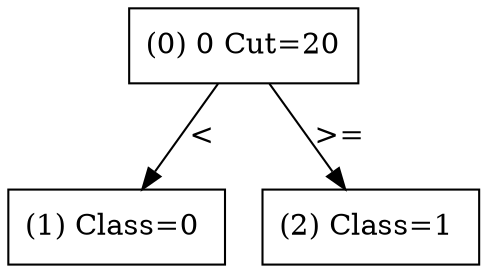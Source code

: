 digraph 1 {
    node [shape=ellipse]
    node [shape=box]
    "(0) 0 Cut=20" -> "(1) Class=0 " [label="<"]
    node [shape=box]
    "(0) 0 Cut=20" -> "(2) Class=1 " [label=">="]
}
